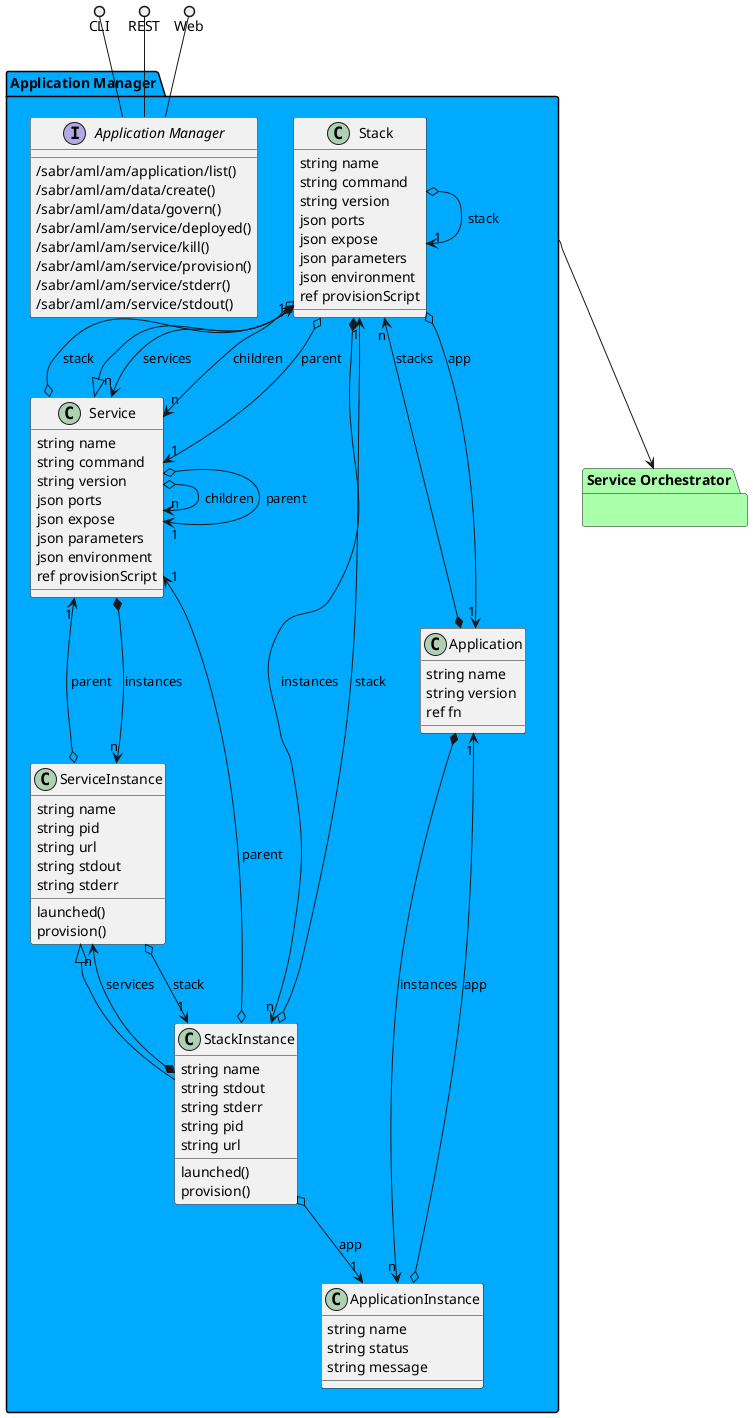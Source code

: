 @startuml


package "Service Orchestrator" #aaffaa {
    }

package "Application Manager" #00aaff {
    
        class Stack {
        }
    
        class ApplicationInstance {
        }
    
        class Application {
        }
    
        class Service {
        }
    
        class ServiceInstance {
        }
    
        class StackInstance {
        }
    }


package "Application Manager" #00aaff {

    interface "Application Manager" as i {
            /sabr/aml/am/application/list()
            /sabr/aml/am/data/create()
            /sabr/aml/am/data/govern()
            /sabr/aml/am/service/deployed()
            /sabr/aml/am/service/kill()
            /sabr/aml/am/service/provision()
            /sabr/aml/am/service/stderr()
            /sabr/aml/am/service/stdout()
    
    }
}

CLI ()-- i
REST ()-- i
Web ()-- i

package "Application Manager" #00aaff {
        class "Application" {
                 string name
                 string version
                 ref fn
                    }
                Application *--> "n" Stack : stacks
                        Application *--> "n" ApplicationInstance : instances
            
    
    class "ApplicationInstance" {
                 string name
                 string status
                 string message
                    }
                ApplicationInstance o--> "1" Application : app
            
    
    class "Service" {
                 string name
                 string command
                 string version
                 json ports
                 json expose
                 json parameters
                 json environment
                 ref provisionScript
                    }
                Service o--> "1" Stack : stack
                        Service o--> "n" Service : children
                        Service o--> "1" Service : parent
                        Service *--> "n" ServiceInstance : instances
            
    
    class "ServiceInstance" {
                 string name
                 string pid
                 string url
                 string stdout
                 string stderr
                             launched()
                     provision()
            }
                ServiceInstance o--> "1" Service : parent
                        ServiceInstance o--> "1" StackInstance : stack
            
    
    class "Stack" {
                 string name
                 string command
                 string version
                 json ports
                 json expose
                 json parameters
                 json environment
                 ref provisionScript
                    }
                Stack *--> "n" Service : services
                        Stack *--> "n" StackInstance : instances
                        Stack o--> "1" Application : app
                        Stack o--> "1" Stack : stack
                        Stack o--> "n" Service : children
                        Stack o--> "1" Service : parent
            
    
        Service <|-- Stack
    
    class "StackInstance" {
                 string name
                 string stdout
                 string stderr
                 string pid
                 string url
                             launched()
                     provision()
            }
                StackInstance o--> "1" ApplicationInstance : app
                        StackInstance o--> "1" Stack : stack
                        StackInstance *--> "n" ServiceInstance : services
                        StackInstance o--> "1" Service : parent
            
    
        ServiceInstance <|-- StackInstance
    

}


    "Application Manager" --> "Service Orchestrator"


@enduml
